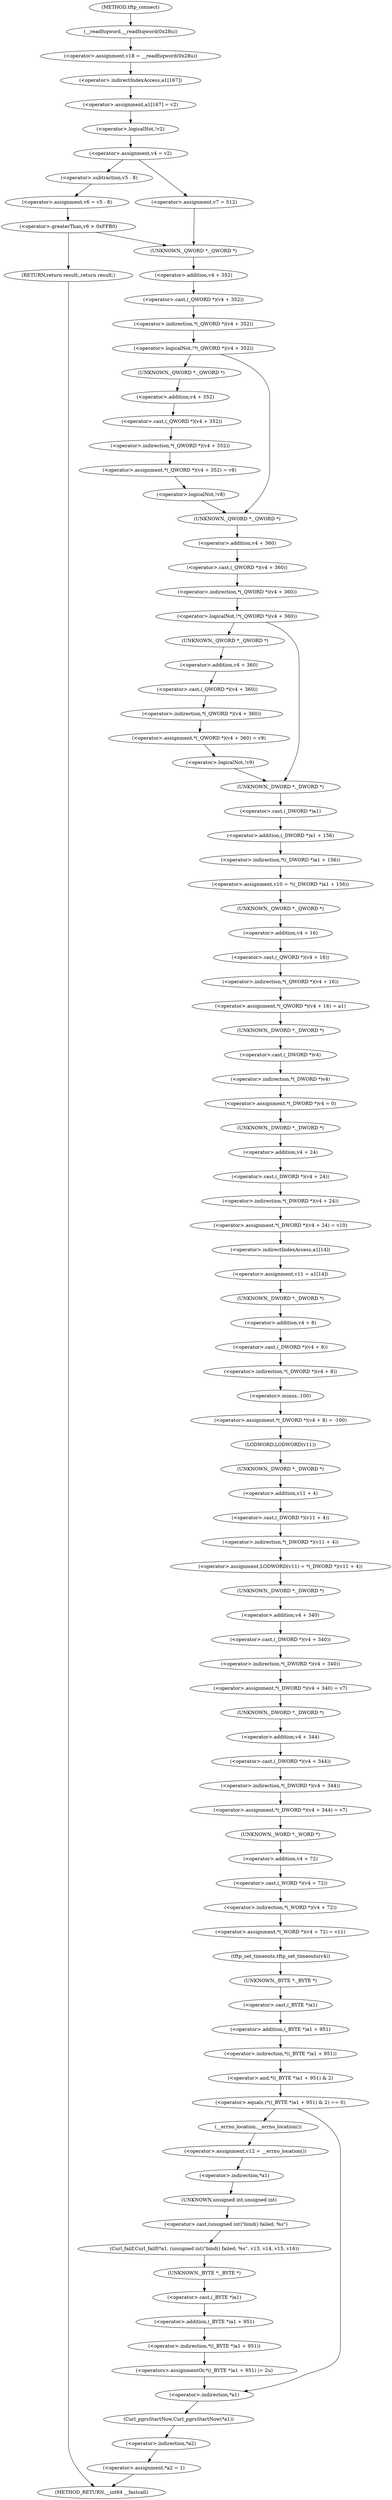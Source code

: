 digraph tftp_connect {  
"1000139" [label = "(<operator>.assignment,v18 = __readfsqword(0x28u))" ]
"1000141" [label = "(__readfsqword,__readfsqword(0x28u))" ]
"1000143" [label = "(<operator>.assignment,a1[167] = v2)" ]
"1000144" [label = "(<operator>.indirectIndexAccess,a1[167])" ]
"1000149" [label = "(<operator>.logicalNot,!v2)" ]
"1000152" [label = "(<operator>.assignment,v4 = v2)" ]
"1000158" [label = "(<operator>.assignment,v6 = v5 - 8)" ]
"1000160" [label = "(<operator>.subtraction,v5 - 8)" ]
"1000165" [label = "(<operator>.greaterThan,v6 > 0xFFB0)" ]
"1000168" [label = "(RETURN,return result;,return result;)" ]
"1000172" [label = "(<operator>.assignment,v7 = 512)" ]
"1000176" [label = "(<operator>.logicalNot,!*(_QWORD *)(v4 + 352))" ]
"1000177" [label = "(<operator>.indirection,*(_QWORD *)(v4 + 352))" ]
"1000178" [label = "(<operator>.cast,(_QWORD *)(v4 + 352))" ]
"1000179" [label = "(UNKNOWN,_QWORD *,_QWORD *)" ]
"1000180" [label = "(<operator>.addition,v4 + 352)" ]
"1000184" [label = "(<operator>.assignment,*(_QWORD *)(v4 + 352) = v8)" ]
"1000185" [label = "(<operator>.indirection,*(_QWORD *)(v4 + 352))" ]
"1000186" [label = "(<operator>.cast,(_QWORD *)(v4 + 352))" ]
"1000187" [label = "(UNKNOWN,_QWORD *,_QWORD *)" ]
"1000188" [label = "(<operator>.addition,v4 + 352)" ]
"1000193" [label = "(<operator>.logicalNot,!v8)" ]
"1000197" [label = "(<operator>.logicalNot,!*(_QWORD *)(v4 + 360))" ]
"1000198" [label = "(<operator>.indirection,*(_QWORD *)(v4 + 360))" ]
"1000199" [label = "(<operator>.cast,(_QWORD *)(v4 + 360))" ]
"1000200" [label = "(UNKNOWN,_QWORD *,_QWORD *)" ]
"1000201" [label = "(<operator>.addition,v4 + 360)" ]
"1000205" [label = "(<operator>.assignment,*(_QWORD *)(v4 + 360) = v9)" ]
"1000206" [label = "(<operator>.indirection,*(_QWORD *)(v4 + 360))" ]
"1000207" [label = "(<operator>.cast,(_QWORD *)(v4 + 360))" ]
"1000208" [label = "(UNKNOWN,_QWORD *,_QWORD *)" ]
"1000209" [label = "(<operator>.addition,v4 + 360)" ]
"1000214" [label = "(<operator>.logicalNot,!v9)" ]
"1000217" [label = "(<operator>.assignment,v10 = *((_DWORD *)a1 + 156))" ]
"1000219" [label = "(<operator>.indirection,*((_DWORD *)a1 + 156))" ]
"1000220" [label = "(<operator>.addition,(_DWORD *)a1 + 156)" ]
"1000221" [label = "(<operator>.cast,(_DWORD *)a1)" ]
"1000222" [label = "(UNKNOWN,_DWORD *,_DWORD *)" ]
"1000225" [label = "(<operator>.assignment,*(_QWORD *)(v4 + 16) = a1)" ]
"1000226" [label = "(<operator>.indirection,*(_QWORD *)(v4 + 16))" ]
"1000227" [label = "(<operator>.cast,(_QWORD *)(v4 + 16))" ]
"1000228" [label = "(UNKNOWN,_QWORD *,_QWORD *)" ]
"1000229" [label = "(<operator>.addition,v4 + 16)" ]
"1000233" [label = "(<operator>.assignment,*(_DWORD *)v4 = 0)" ]
"1000234" [label = "(<operator>.indirection,*(_DWORD *)v4)" ]
"1000235" [label = "(<operator>.cast,(_DWORD *)v4)" ]
"1000236" [label = "(UNKNOWN,_DWORD *,_DWORD *)" ]
"1000239" [label = "(<operator>.assignment,*(_DWORD *)(v4 + 24) = v10)" ]
"1000240" [label = "(<operator>.indirection,*(_DWORD *)(v4 + 24))" ]
"1000241" [label = "(<operator>.cast,(_DWORD *)(v4 + 24))" ]
"1000242" [label = "(UNKNOWN,_DWORD *,_DWORD *)" ]
"1000243" [label = "(<operator>.addition,v4 + 24)" ]
"1000247" [label = "(<operator>.assignment,v11 = a1[14])" ]
"1000249" [label = "(<operator>.indirectIndexAccess,a1[14])" ]
"1000252" [label = "(<operator>.assignment,*(_DWORD *)(v4 + 8) = -100)" ]
"1000253" [label = "(<operator>.indirection,*(_DWORD *)(v4 + 8))" ]
"1000254" [label = "(<operator>.cast,(_DWORD *)(v4 + 8))" ]
"1000255" [label = "(UNKNOWN,_DWORD *,_DWORD *)" ]
"1000256" [label = "(<operator>.addition,v4 + 8)" ]
"1000259" [label = "(<operator>.minus,-100)" ]
"1000261" [label = "(<operator>.assignment,LODWORD(v11) = *(_DWORD *)(v11 + 4))" ]
"1000262" [label = "(LODWORD,LODWORD(v11))" ]
"1000264" [label = "(<operator>.indirection,*(_DWORD *)(v11 + 4))" ]
"1000265" [label = "(<operator>.cast,(_DWORD *)(v11 + 4))" ]
"1000266" [label = "(UNKNOWN,_DWORD *,_DWORD *)" ]
"1000267" [label = "(<operator>.addition,v11 + 4)" ]
"1000270" [label = "(<operator>.assignment,*(_DWORD *)(v4 + 340) = v7)" ]
"1000271" [label = "(<operator>.indirection,*(_DWORD *)(v4 + 340))" ]
"1000272" [label = "(<operator>.cast,(_DWORD *)(v4 + 340))" ]
"1000273" [label = "(UNKNOWN,_DWORD *,_DWORD *)" ]
"1000274" [label = "(<operator>.addition,v4 + 340)" ]
"1000278" [label = "(<operator>.assignment,*(_DWORD *)(v4 + 344) = v7)" ]
"1000279" [label = "(<operator>.indirection,*(_DWORD *)(v4 + 344))" ]
"1000280" [label = "(<operator>.cast,(_DWORD *)(v4 + 344))" ]
"1000281" [label = "(UNKNOWN,_DWORD *,_DWORD *)" ]
"1000282" [label = "(<operator>.addition,v4 + 344)" ]
"1000286" [label = "(<operator>.assignment,*(_WORD *)(v4 + 72) = v11)" ]
"1000287" [label = "(<operator>.indirection,*(_WORD *)(v4 + 72))" ]
"1000288" [label = "(<operator>.cast,(_WORD *)(v4 + 72))" ]
"1000289" [label = "(UNKNOWN,_WORD *,_WORD *)" ]
"1000290" [label = "(<operator>.addition,v4 + 72)" ]
"1000294" [label = "(tftp_set_timeouts,tftp_set_timeouts(v4))" ]
"1000297" [label = "(<operator>.equals,(*((_BYTE *)a1 + 951) & 2) == 0)" ]
"1000298" [label = "(<operator>.and,*((_BYTE *)a1 + 951) & 2)" ]
"1000299" [label = "(<operator>.indirection,*((_BYTE *)a1 + 951))" ]
"1000300" [label = "(<operator>.addition,(_BYTE *)a1 + 951)" ]
"1000301" [label = "(<operator>.cast,(_BYTE *)a1)" ]
"1000302" [label = "(UNKNOWN,_BYTE *,_BYTE *)" ]
"1000309" [label = "(<operator>.assignment,v12 = __errno_location())" ]
"1000311" [label = "(__errno_location,__errno_location())" ]
"1000312" [label = "(Curl_failf,Curl_failf(*a1, (unsigned int)\"bind() failed; %s\", v13, v14, v15, v16))" ]
"1000313" [label = "(<operator>.indirection,*a1)" ]
"1000315" [label = "(<operator>.cast,(unsigned int)\"bind() failed; %s\")" ]
"1000316" [label = "(UNKNOWN,unsigned int,unsigned int)" ]
"1000323" [label = "(<operators>.assignmentOr,*((_BYTE *)a1 + 951) |= 2u)" ]
"1000324" [label = "(<operator>.indirection,*((_BYTE *)a1 + 951))" ]
"1000325" [label = "(<operator>.addition,(_BYTE *)a1 + 951)" ]
"1000326" [label = "(<operator>.cast,(_BYTE *)a1)" ]
"1000327" [label = "(UNKNOWN,_BYTE *,_BYTE *)" ]
"1000331" [label = "(Curl_pgrsStartNow,Curl_pgrsStartNow(*a1))" ]
"1000332" [label = "(<operator>.indirection,*a1)" ]
"1000334" [label = "(<operator>.assignment,*a2 = 1)" ]
"1000335" [label = "(<operator>.indirection,*a2)" ]
"1000118" [label = "(METHOD,tftp_connect)" ]
"1000339" [label = "(METHOD_RETURN,__int64 __fastcall)" ]
  "1000139" -> "1000144" 
  "1000141" -> "1000139" 
  "1000143" -> "1000149" 
  "1000144" -> "1000143" 
  "1000149" -> "1000152" 
  "1000152" -> "1000160" 
  "1000152" -> "1000172" 
  "1000158" -> "1000165" 
  "1000160" -> "1000158" 
  "1000165" -> "1000179" 
  "1000165" -> "1000168" 
  "1000168" -> "1000339" 
  "1000172" -> "1000179" 
  "1000176" -> "1000187" 
  "1000176" -> "1000200" 
  "1000177" -> "1000176" 
  "1000178" -> "1000177" 
  "1000179" -> "1000180" 
  "1000180" -> "1000178" 
  "1000184" -> "1000193" 
  "1000185" -> "1000184" 
  "1000186" -> "1000185" 
  "1000187" -> "1000188" 
  "1000188" -> "1000186" 
  "1000193" -> "1000200" 
  "1000197" -> "1000208" 
  "1000197" -> "1000222" 
  "1000198" -> "1000197" 
  "1000199" -> "1000198" 
  "1000200" -> "1000201" 
  "1000201" -> "1000199" 
  "1000205" -> "1000214" 
  "1000206" -> "1000205" 
  "1000207" -> "1000206" 
  "1000208" -> "1000209" 
  "1000209" -> "1000207" 
  "1000214" -> "1000222" 
  "1000217" -> "1000228" 
  "1000219" -> "1000217" 
  "1000220" -> "1000219" 
  "1000221" -> "1000220" 
  "1000222" -> "1000221" 
  "1000225" -> "1000236" 
  "1000226" -> "1000225" 
  "1000227" -> "1000226" 
  "1000228" -> "1000229" 
  "1000229" -> "1000227" 
  "1000233" -> "1000242" 
  "1000234" -> "1000233" 
  "1000235" -> "1000234" 
  "1000236" -> "1000235" 
  "1000239" -> "1000249" 
  "1000240" -> "1000239" 
  "1000241" -> "1000240" 
  "1000242" -> "1000243" 
  "1000243" -> "1000241" 
  "1000247" -> "1000255" 
  "1000249" -> "1000247" 
  "1000252" -> "1000262" 
  "1000253" -> "1000259" 
  "1000254" -> "1000253" 
  "1000255" -> "1000256" 
  "1000256" -> "1000254" 
  "1000259" -> "1000252" 
  "1000261" -> "1000273" 
  "1000262" -> "1000266" 
  "1000264" -> "1000261" 
  "1000265" -> "1000264" 
  "1000266" -> "1000267" 
  "1000267" -> "1000265" 
  "1000270" -> "1000281" 
  "1000271" -> "1000270" 
  "1000272" -> "1000271" 
  "1000273" -> "1000274" 
  "1000274" -> "1000272" 
  "1000278" -> "1000289" 
  "1000279" -> "1000278" 
  "1000280" -> "1000279" 
  "1000281" -> "1000282" 
  "1000282" -> "1000280" 
  "1000286" -> "1000294" 
  "1000287" -> "1000286" 
  "1000288" -> "1000287" 
  "1000289" -> "1000290" 
  "1000290" -> "1000288" 
  "1000294" -> "1000302" 
  "1000297" -> "1000311" 
  "1000297" -> "1000332" 
  "1000298" -> "1000297" 
  "1000299" -> "1000298" 
  "1000300" -> "1000299" 
  "1000301" -> "1000300" 
  "1000302" -> "1000301" 
  "1000309" -> "1000313" 
  "1000311" -> "1000309" 
  "1000312" -> "1000327" 
  "1000313" -> "1000316" 
  "1000315" -> "1000312" 
  "1000316" -> "1000315" 
  "1000323" -> "1000332" 
  "1000324" -> "1000323" 
  "1000325" -> "1000324" 
  "1000326" -> "1000325" 
  "1000327" -> "1000326" 
  "1000331" -> "1000335" 
  "1000332" -> "1000331" 
  "1000334" -> "1000339" 
  "1000335" -> "1000334" 
  "1000118" -> "1000141" 
}

